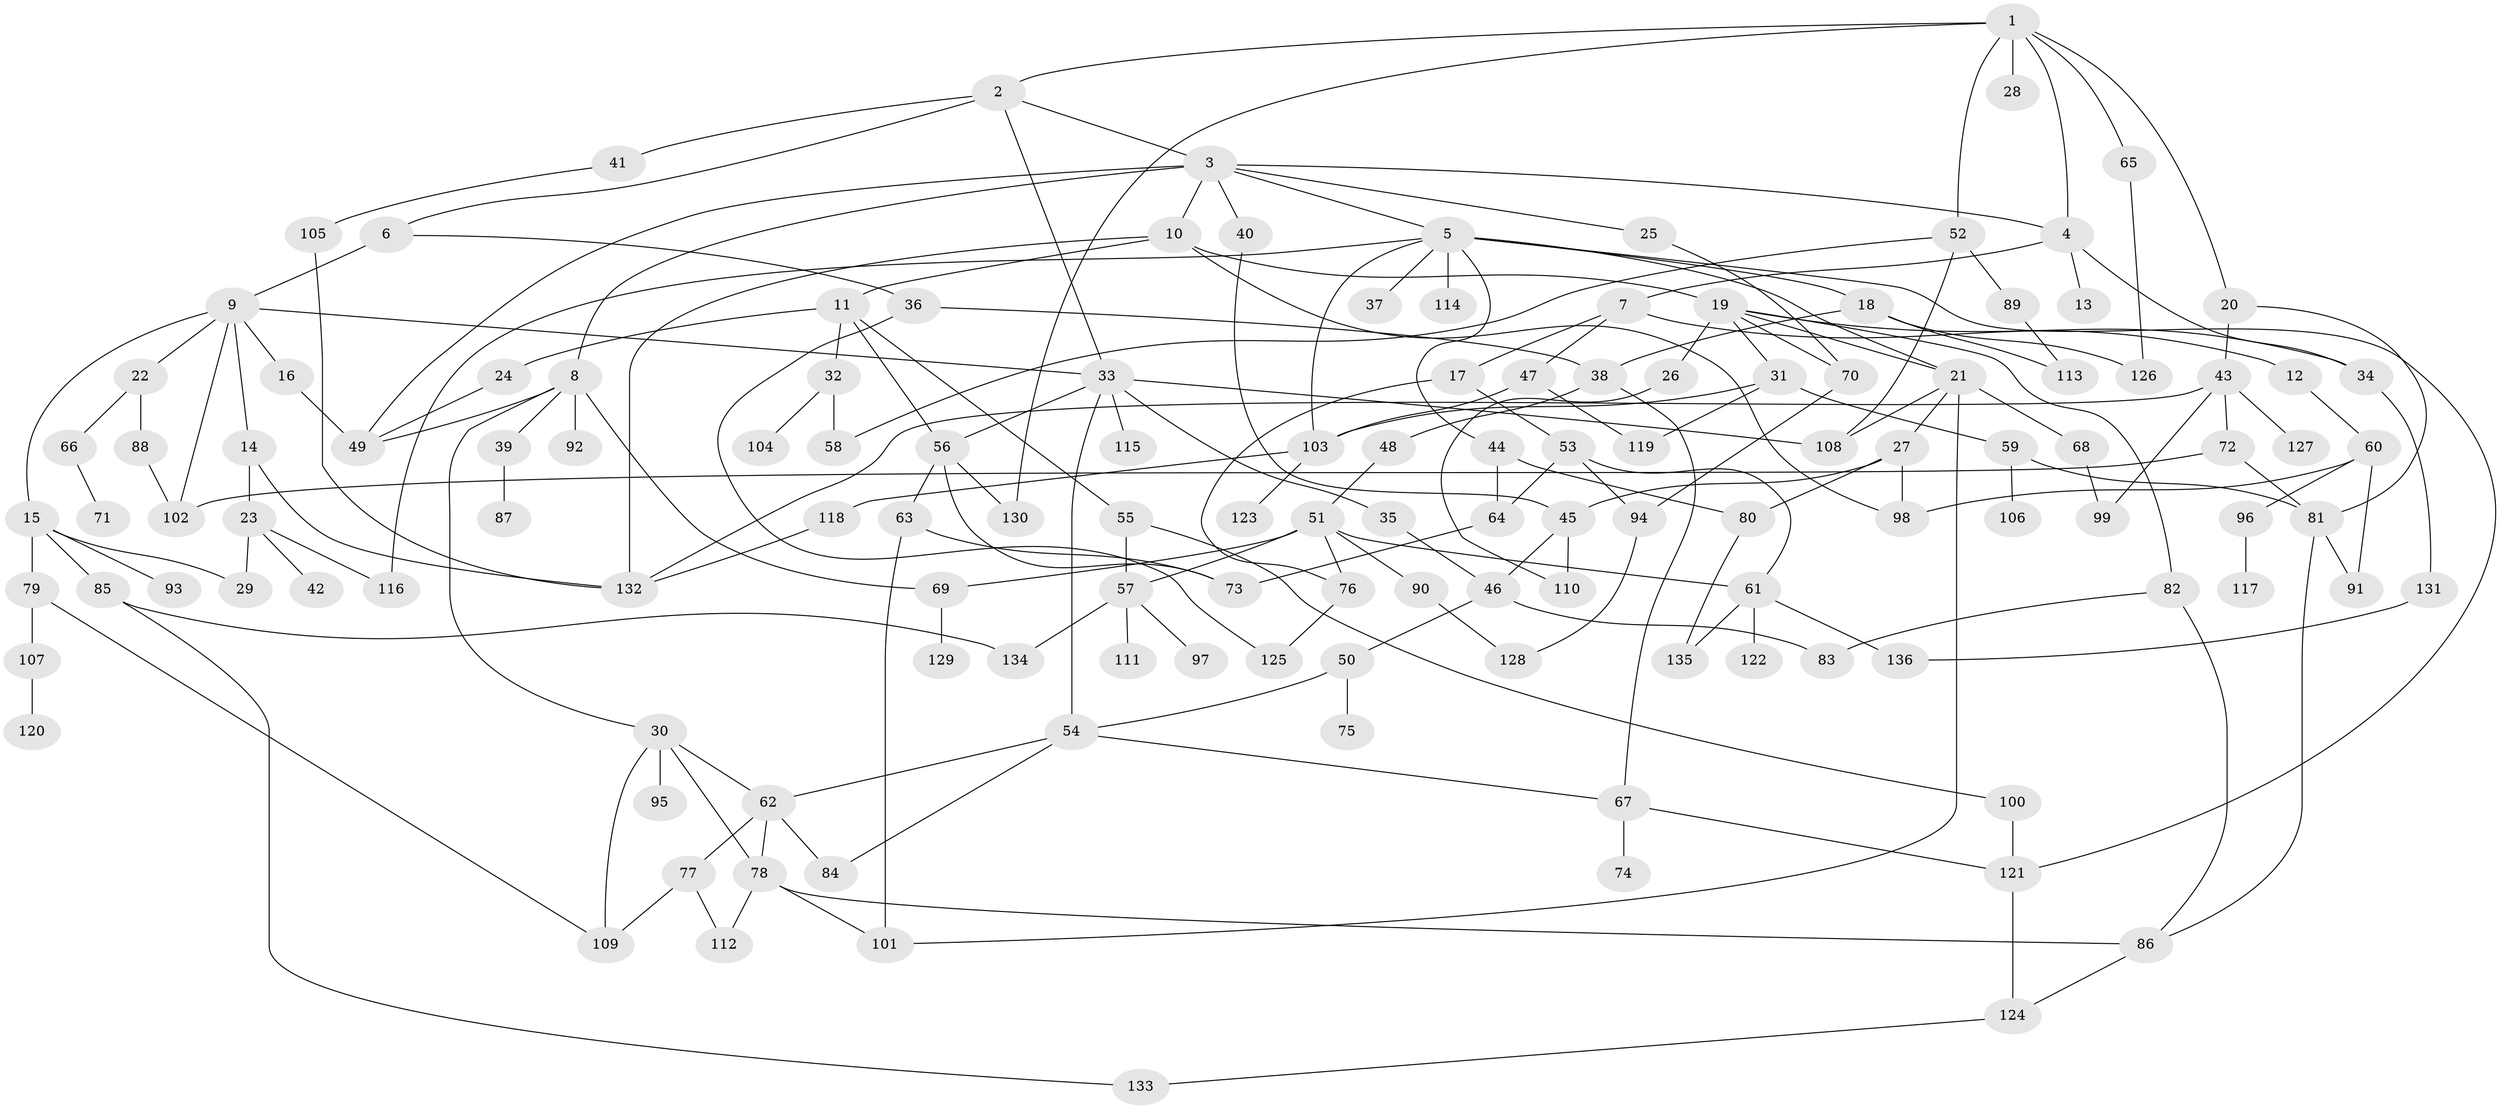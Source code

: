 // coarse degree distribution, {5: 0.11578947368421053, 2: 0.2736842105263158, 1: 0.23157894736842105, 4: 0.11578947368421053, 8: 0.021052631578947368, 3: 0.17894736842105263, 7: 0.021052631578947368, 6: 0.010526315789473684, 10: 0.010526315789473684, 9: 0.010526315789473684, 11: 0.010526315789473684}
// Generated by graph-tools (version 1.1) at 2025/45/03/04/25 21:45:10]
// undirected, 136 vertices, 202 edges
graph export_dot {
graph [start="1"]
  node [color=gray90,style=filled];
  1;
  2;
  3;
  4;
  5;
  6;
  7;
  8;
  9;
  10;
  11;
  12;
  13;
  14;
  15;
  16;
  17;
  18;
  19;
  20;
  21;
  22;
  23;
  24;
  25;
  26;
  27;
  28;
  29;
  30;
  31;
  32;
  33;
  34;
  35;
  36;
  37;
  38;
  39;
  40;
  41;
  42;
  43;
  44;
  45;
  46;
  47;
  48;
  49;
  50;
  51;
  52;
  53;
  54;
  55;
  56;
  57;
  58;
  59;
  60;
  61;
  62;
  63;
  64;
  65;
  66;
  67;
  68;
  69;
  70;
  71;
  72;
  73;
  74;
  75;
  76;
  77;
  78;
  79;
  80;
  81;
  82;
  83;
  84;
  85;
  86;
  87;
  88;
  89;
  90;
  91;
  92;
  93;
  94;
  95;
  96;
  97;
  98;
  99;
  100;
  101;
  102;
  103;
  104;
  105;
  106;
  107;
  108;
  109;
  110;
  111;
  112;
  113;
  114;
  115;
  116;
  117;
  118;
  119;
  120;
  121;
  122;
  123;
  124;
  125;
  126;
  127;
  128;
  129;
  130;
  131;
  132;
  133;
  134;
  135;
  136;
  1 -- 2;
  1 -- 4;
  1 -- 20;
  1 -- 28;
  1 -- 52;
  1 -- 65;
  1 -- 130;
  2 -- 3;
  2 -- 6;
  2 -- 41;
  2 -- 33;
  3 -- 5;
  3 -- 8;
  3 -- 10;
  3 -- 25;
  3 -- 40;
  3 -- 49;
  3 -- 4;
  4 -- 7;
  4 -- 13;
  4 -- 34;
  5 -- 18;
  5 -- 21;
  5 -- 37;
  5 -- 44;
  5 -- 103;
  5 -- 114;
  5 -- 121;
  5 -- 116;
  6 -- 9;
  6 -- 36;
  7 -- 12;
  7 -- 17;
  7 -- 47;
  8 -- 30;
  8 -- 39;
  8 -- 69;
  8 -- 92;
  8 -- 49;
  9 -- 14;
  9 -- 15;
  9 -- 16;
  9 -- 22;
  9 -- 33;
  9 -- 102;
  10 -- 11;
  10 -- 19;
  10 -- 98;
  10 -- 132;
  11 -- 24;
  11 -- 32;
  11 -- 55;
  11 -- 56;
  12 -- 60;
  14 -- 23;
  14 -- 132;
  15 -- 79;
  15 -- 85;
  15 -- 93;
  15 -- 29;
  16 -- 49;
  17 -- 53;
  17 -- 76;
  18 -- 38;
  18 -- 126;
  18 -- 113;
  19 -- 26;
  19 -- 31;
  19 -- 70;
  19 -- 82;
  19 -- 21;
  19 -- 34;
  20 -- 43;
  20 -- 81;
  21 -- 27;
  21 -- 68;
  21 -- 101;
  21 -- 108;
  22 -- 66;
  22 -- 88;
  23 -- 29;
  23 -- 42;
  23 -- 116;
  24 -- 49;
  25 -- 70;
  26 -- 110;
  27 -- 45;
  27 -- 80;
  27 -- 98;
  30 -- 62;
  30 -- 95;
  30 -- 78;
  30 -- 109;
  31 -- 59;
  31 -- 103;
  31 -- 119;
  32 -- 58;
  32 -- 104;
  33 -- 35;
  33 -- 115;
  33 -- 108;
  33 -- 54;
  33 -- 56;
  34 -- 131;
  35 -- 46;
  36 -- 38;
  36 -- 125;
  38 -- 48;
  38 -- 67;
  39 -- 87;
  40 -- 45;
  41 -- 105;
  43 -- 72;
  43 -- 99;
  43 -- 127;
  43 -- 132;
  44 -- 64;
  44 -- 80;
  45 -- 46;
  45 -- 110;
  46 -- 50;
  46 -- 83;
  47 -- 119;
  47 -- 103;
  48 -- 51;
  50 -- 54;
  50 -- 75;
  51 -- 61;
  51 -- 76;
  51 -- 90;
  51 -- 69;
  51 -- 57;
  52 -- 89;
  52 -- 108;
  52 -- 58;
  53 -- 64;
  53 -- 61;
  53 -- 94;
  54 -- 67;
  54 -- 84;
  54 -- 62;
  55 -- 57;
  55 -- 100;
  56 -- 63;
  56 -- 73;
  56 -- 130;
  57 -- 97;
  57 -- 111;
  57 -- 134;
  59 -- 106;
  59 -- 81;
  60 -- 91;
  60 -- 96;
  60 -- 98;
  61 -- 122;
  61 -- 135;
  61 -- 136;
  62 -- 77;
  62 -- 78;
  62 -- 84;
  63 -- 73;
  63 -- 101;
  64 -- 73;
  65 -- 126;
  66 -- 71;
  67 -- 74;
  67 -- 121;
  68 -- 99;
  69 -- 129;
  70 -- 94;
  72 -- 81;
  72 -- 102;
  76 -- 125;
  77 -- 109;
  77 -- 112;
  78 -- 86;
  78 -- 101;
  78 -- 112;
  79 -- 107;
  79 -- 109;
  80 -- 135;
  81 -- 86;
  81 -- 91;
  82 -- 83;
  82 -- 86;
  85 -- 133;
  85 -- 134;
  86 -- 124;
  88 -- 102;
  89 -- 113;
  90 -- 128;
  94 -- 128;
  96 -- 117;
  100 -- 121;
  103 -- 118;
  103 -- 123;
  105 -- 132;
  107 -- 120;
  118 -- 132;
  121 -- 124;
  124 -- 133;
  131 -- 136;
}
